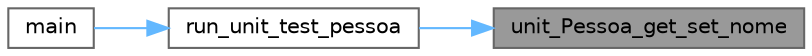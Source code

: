 digraph "unit_Pessoa_get_set_nome"
{
 // LATEX_PDF_SIZE
  bgcolor="transparent";
  edge [fontname=Helvetica,fontsize=10,labelfontname=Helvetica,labelfontsize=10];
  node [fontname=Helvetica,fontsize=10,shape=box,height=0.2,width=0.4];
  rankdir="RL";
  Node1 [id="Node000001",label="unit_Pessoa_get_set_nome",height=0.2,width=0.4,color="gray40", fillcolor="grey60", style="filled", fontcolor="black",tooltip="Testa a função de set e get do nome para a classe Pessoa."];
  Node1 -> Node2 [id="edge1_Node000001_Node000002",dir="back",color="steelblue1",style="solid",tooltip=" "];
  Node2 [id="Node000002",label="run_unit_test_pessoa",height=0.2,width=0.4,color="grey40", fillcolor="white", style="filled",URL="$unit__pessoa_8cpp.html#ae4dc202702283199027582f3fad00b0e",tooltip="Executa todos os testes unitários para a classe Pessoa."];
  Node2 -> Node3 [id="edge2_Node000002_Node000003",dir="back",color="steelblue1",style="solid",tooltip=" "];
  Node3 [id="Node000003",label="main",height=0.2,width=0.4,color="grey40", fillcolor="white", style="filled",URL="$test_2unit_2main_8cpp.html#ae66f6b31b5ad750f1fe042a706a4e3d4",tooltip=" "];
}
